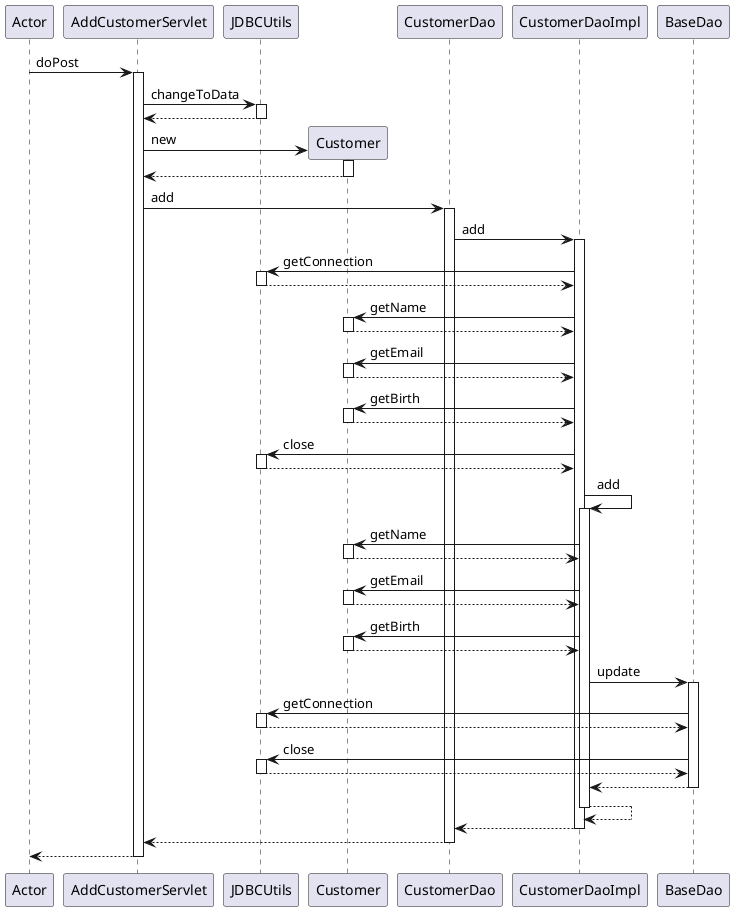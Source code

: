 @startuml
participant Actor
Actor -> AddCustomerServlet : doPost
activate AddCustomerServlet
AddCustomerServlet -> JDBCUtils : changeToData
activate JDBCUtils
JDBCUtils --> AddCustomerServlet
deactivate JDBCUtils
create Customer
AddCustomerServlet -> Customer : new
activate Customer
Customer --> AddCustomerServlet
deactivate Customer
AddCustomerServlet -> CustomerDao : add
activate CustomerDao
CustomerDao -> CustomerDaoImpl : add
activate CustomerDaoImpl
CustomerDaoImpl -> JDBCUtils : getConnection
activate JDBCUtils
JDBCUtils --> CustomerDaoImpl
deactivate JDBCUtils
CustomerDaoImpl -> Customer : getName
activate Customer
Customer --> CustomerDaoImpl
deactivate Customer
CustomerDaoImpl -> Customer : getEmail
activate Customer
Customer --> CustomerDaoImpl
deactivate Customer
CustomerDaoImpl -> Customer : getBirth
activate Customer
Customer --> CustomerDaoImpl
deactivate Customer
CustomerDaoImpl -> JDBCUtils : close
activate JDBCUtils
JDBCUtils --> CustomerDaoImpl
deactivate JDBCUtils
CustomerDaoImpl -> CustomerDaoImpl : add
activate CustomerDaoImpl
CustomerDaoImpl -> Customer : getName
activate Customer
Customer --> CustomerDaoImpl
deactivate Customer
CustomerDaoImpl -> Customer : getEmail
activate Customer
Customer --> CustomerDaoImpl
deactivate Customer
CustomerDaoImpl -> Customer : getBirth
activate Customer
Customer --> CustomerDaoImpl
deactivate Customer
CustomerDaoImpl -> BaseDao : update
activate BaseDao
BaseDao -> JDBCUtils : getConnection
activate JDBCUtils
JDBCUtils --> BaseDao
deactivate JDBCUtils
BaseDao -> JDBCUtils : close
activate JDBCUtils
JDBCUtils --> BaseDao
deactivate JDBCUtils
BaseDao --> CustomerDaoImpl
deactivate BaseDao
CustomerDaoImpl --> CustomerDaoImpl
deactivate CustomerDaoImpl
CustomerDaoImpl --> CustomerDao
deactivate CustomerDaoImpl
CustomerDao --> AddCustomerServlet
deactivate CustomerDao
return
@enduml